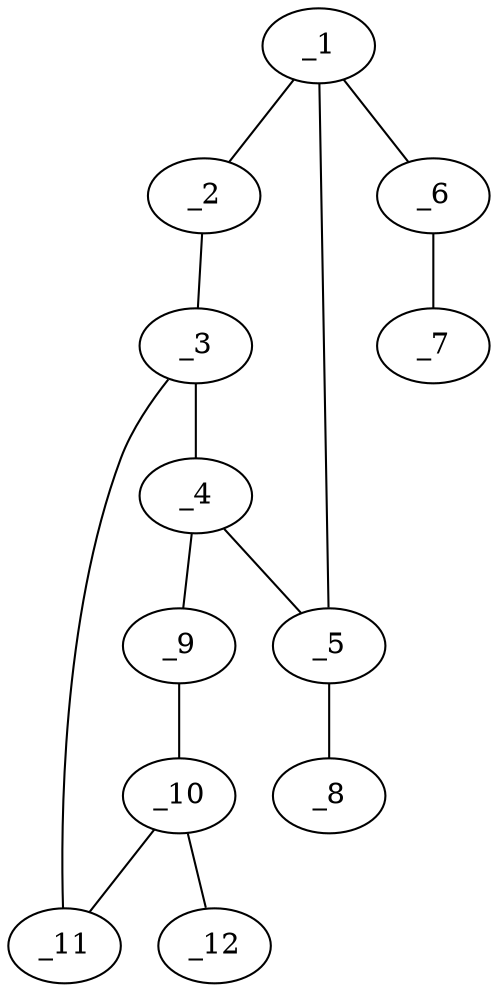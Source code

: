 graph molid651739 {
	_1	 [charge=0,
		chem=1,
		symbol="C  ",
		x="3.5",
		y="-0.447"];
	_2	 [charge=0,
		chem=2,
		symbol="O  ",
		x="4.0878",
		y="-1.256"];
	_1 -- _2	 [valence=1];
	_5	 [charge=0,
		chem=1,
		symbol="C  ",
		x="4.0878",
		y="0.362"];
	_1 -- _5	 [valence=1];
	_6	 [charge=0,
		chem=1,
		symbol="C  ",
		x="2.5",
		y="-0.447"];
	_1 -- _6	 [valence=1];
	_3	 [charge=0,
		chem=1,
		symbol="C  ",
		x="5.0388",
		y="-0.947"];
	_2 -- _3	 [valence=1];
	_4	 [charge=0,
		chem=1,
		symbol="C  ",
		x="5.0388",
		y="0.053"];
	_3 -- _4	 [valence=1];
	_11	 [charge=0,
		chem=4,
		symbol="N  ",
		x="5.9899",
		y="-1.256"];
	_3 -- _11	 [valence=1];
	_4 -- _5	 [valence=1];
	_9	 [charge=0,
		chem=2,
		symbol="O  ",
		x="5.9899",
		y="0.362"];
	_4 -- _9	 [valence=1];
	_8	 [charge=0,
		chem=2,
		symbol="O  ",
		x="3.7788",
		y="1.3131"];
	_5 -- _8	 [valence=1];
	_7	 [charge=0,
		chem=2,
		symbol="O  ",
		x=2,
		y="-1.3131"];
	_6 -- _7	 [valence=1];
	_10	 [charge=0,
		chem=1,
		symbol="C  ",
		x="6.5777",
		y="-0.447"];
	_9 -- _10	 [valence=1];
	_10 -- _11	 [valence=1];
	_12	 [charge=0,
		chem=2,
		symbol="O  ",
		x="7.5777",
		y="-0.447"];
	_10 -- _12	 [valence=2];
}
